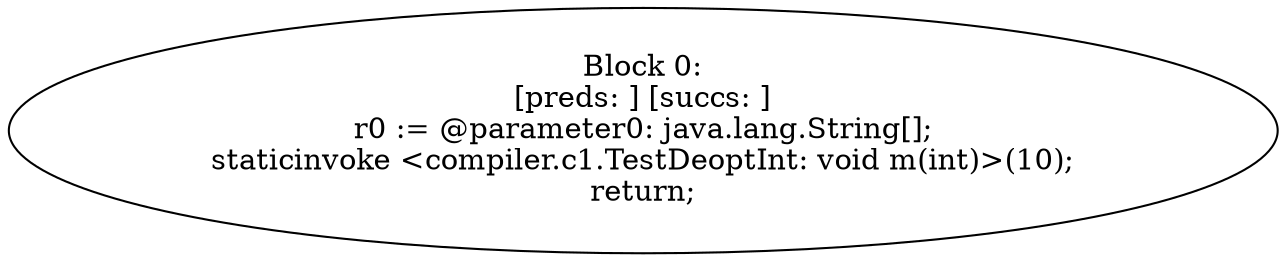 digraph "unitGraph" {
    "Block 0:
[preds: ] [succs: ]
r0 := @parameter0: java.lang.String[];
staticinvoke <compiler.c1.TestDeoptInt: void m(int)>(10);
return;
"
}
